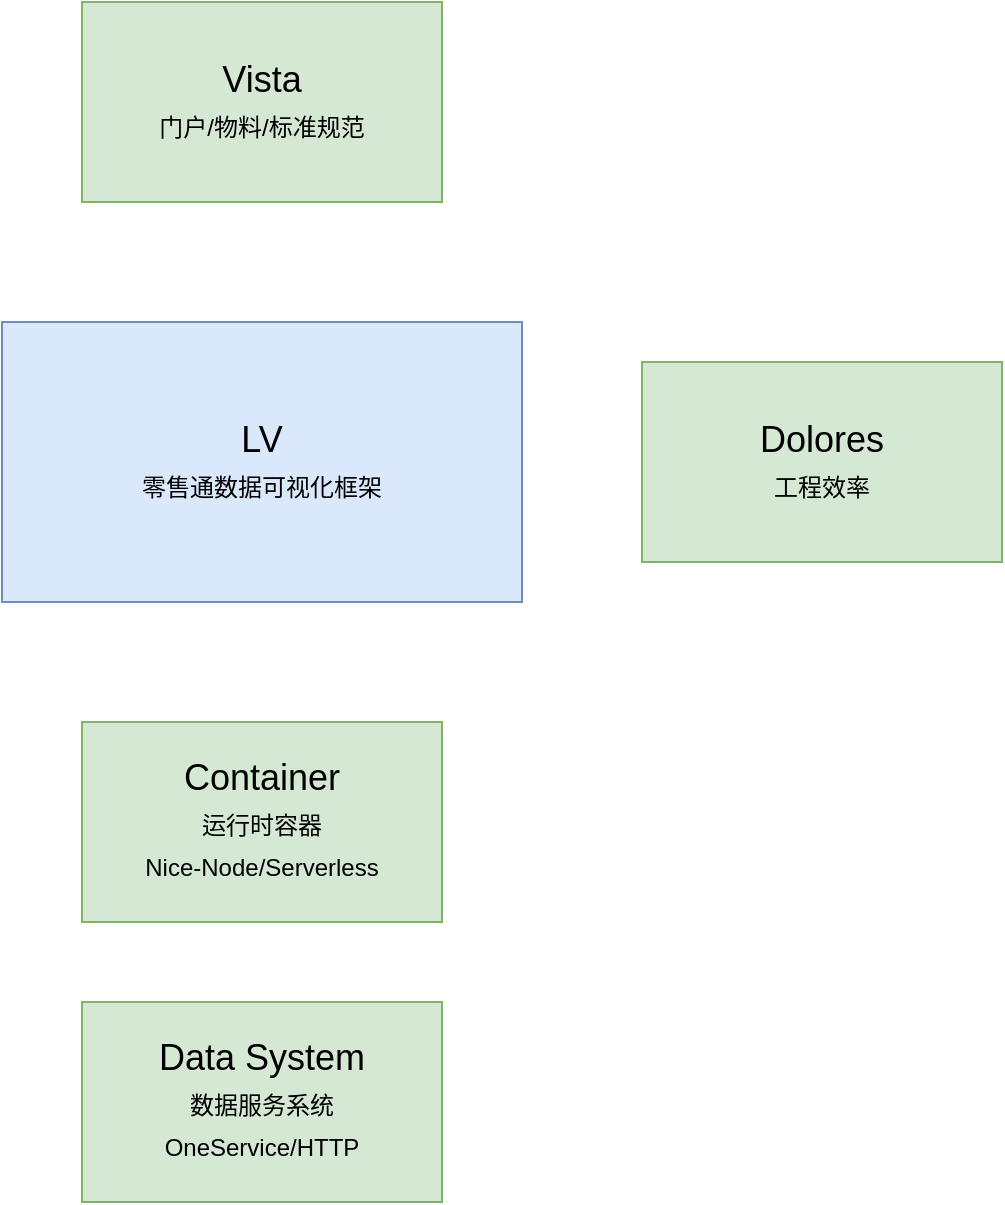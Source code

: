 <mxfile version="11.1.4" type="github"><diagram id="3uBjao8KRy3oevb7okG7" name="LV-Arch-C1"><mxGraphModel dx="1426" dy="778" grid="1" gridSize="10" guides="1" tooltips="1" connect="1" arrows="1" fold="1" page="1" pageScale="1" pageWidth="850" pageHeight="1100" math="0" shadow="0"><root><mxCell id="0"/><mxCell id="1" parent="0"/><mxCell id="ms20QckHnI5jg7-NtDjP-1" value="LV&lt;br&gt;&lt;font style=&quot;font-size: 12px&quot;&gt;零售通数据可视化框架&lt;/font&gt;" style="rounded=0;whiteSpace=wrap;html=1;fontSize=18;fillColor=#dae8fc;strokeColor=#6c8ebf;" parent="1" vertex="1"><mxGeometry x="220" y="180" width="260" height="140" as="geometry"/></mxCell><mxCell id="ms20QckHnI5jg7-NtDjP-11" value="Dolores&lt;br&gt;&lt;font style=&quot;font-size: 12px&quot;&gt;工程效率&lt;/font&gt;" style="rounded=0;whiteSpace=wrap;html=1;fontSize=18;fillColor=#d5e8d4;strokeColor=#82b366;" parent="1" vertex="1"><mxGeometry x="540" y="200" width="180" height="100" as="geometry"/></mxCell><mxCell id="ms20QckHnI5jg7-NtDjP-7" value="Container&lt;br&gt;&lt;font style=&quot;font-size: 12px&quot;&gt;运行时容器&lt;br&gt;Nice-Node/Serverless&lt;/font&gt;" style="rounded=0;whiteSpace=wrap;html=1;fontSize=18;fillColor=#d5e8d4;strokeColor=#82b366;" parent="1" vertex="1"><mxGeometry x="260" y="380" width="180" height="100" as="geometry"/></mxCell><mxCell id="ms20QckHnI5jg7-NtDjP-9" value="Data System&lt;br&gt;&lt;font style=&quot;font-size: 12px&quot;&gt;数据服务系统&lt;br&gt;OneService/HTTP&lt;/font&gt;" style="rounded=0;whiteSpace=wrap;html=1;fontSize=18;fillColor=#d5e8d4;strokeColor=#82b366;" parent="1" vertex="1"><mxGeometry x="260" y="520" width="180" height="100" as="geometry"/></mxCell><mxCell id="ms20QckHnI5jg7-NtDjP-5" value="Vista&lt;br&gt;&lt;font style=&quot;font-size: 12px&quot;&gt;门户/物料/标准规范&lt;/font&gt;" style="rounded=0;whiteSpace=wrap;html=1;fontSize=18;fillColor=#d5e8d4;strokeColor=#82b366;" parent="1" vertex="1"><mxGeometry x="260" y="20" width="180" height="100" as="geometry"/></mxCell></root></mxGraphModel></diagram><diagram id="sjhXPZJU5Lr9zt8lXT4E" name="LV-Arch-C2"><mxGraphModel dx="1426" dy="778" grid="1" gridSize="10" guides="1" tooltips="1" connect="1" arrows="1" fold="1" page="1" pageScale="1" pageWidth="850" pageHeight="1100" math="0" shadow="0"><root><mxCell id="mAktYXOp5nAY_sN5eeta-0"/><mxCell id="mAktYXOp5nAY_sN5eeta-1" parent="mAktYXOp5nAY_sN5eeta-0"/><mxCell id="mAktYXOp5nAY_sN5eeta-10" value="" style="rounded=1;whiteSpace=wrap;html=1;fontSize=18;fillColor=#fad9d5;strokeColor=#ae4132;fontColor=#333333;" vertex="1" parent="mAktYXOp5nAY_sN5eeta-1"><mxGeometry x="120" y="60" width="440" height="540" as="geometry"/></mxCell><mxCell id="mAktYXOp5nAY_sN5eeta-2" value="LV-Portal&lt;br&gt;&lt;font style=&quot;font-size: 12px&quot;&gt;主页&lt;/font&gt;" style="rounded=0;whiteSpace=wrap;html=1;fillColor=#b1ddf0;strokeColor=#10739e;fontSize=18;fontColor=#333333;" vertex="1" parent="mAktYXOp5nAY_sN5eeta-1"><mxGeometry x="160" y="120" width="160" height="80" as="geometry"/></mxCell><mxCell id="mAktYXOp5nAY_sN5eeta-3" value="LV-UI&lt;br&gt;&lt;span style=&quot;font-size: 12px&quot;&gt;物料库&lt;/span&gt;" style="rounded=0;whiteSpace=wrap;html=1;fillColor=#b1ddf0;strokeColor=#10739e;fontSize=18;fontColor=#333333;" vertex="1" parent="mAktYXOp5nAY_sN5eeta-1"><mxGeometry x="360" y="120" width="160" height="80" as="geometry"/></mxCell><mxCell id="mAktYXOp5nAY_sN5eeta-4" value="LV-Development&lt;br&gt;&lt;span style=&quot;font-size: 12px&quot;&gt;在线开发系统&lt;/span&gt;" style="rounded=0;whiteSpace=wrap;html=1;fillColor=#b1ddf0;strokeColor=#10739e;fontSize=18;fontColor=#333333;" vertex="1" parent="mAktYXOp5nAY_sN5eeta-1"><mxGeometry x="360" y="360" width="160" height="80" as="geometry"/></mxCell><mxCell id="mAktYXOp5nAY_sN5eeta-5" value="LV-Design&lt;br&gt;&lt;span style=&quot;font-size: 12px&quot;&gt;设计系统&lt;/span&gt;" style="rounded=0;whiteSpace=wrap;html=1;fillColor=#b1ddf0;strokeColor=#10739e;fontSize=18;fontColor=#333333;" vertex="1" parent="mAktYXOp5nAY_sN5eeta-1"><mxGeometry x="160" y="360" width="160" height="80" as="geometry"/></mxCell><mxCell id="mAktYXOp5nAY_sN5eeta-6" value="LV-Management&lt;br&gt;&lt;span style=&quot;font-size: 12px&quot;&gt;管理系统&lt;/span&gt;" style="rounded=0;whiteSpace=wrap;html=1;fillColor=#b1ddf0;strokeColor=#10739e;fontSize=18;fontColor=#333333;" vertex="1" parent="mAktYXOp5nAY_sN5eeta-1"><mxGeometry x="360" y="240" width="160" height="80" as="geometry"/></mxCell><mxCell id="mAktYXOp5nAY_sN5eeta-7" value="LV-Model&lt;br&gt;&lt;span style=&quot;font-size: 12px&quot;&gt;数据模型系统&lt;/span&gt;" style="rounded=0;whiteSpace=wrap;html=1;fillColor=#b1ddf0;strokeColor=#10739e;fontSize=18;fontColor=#333333;" vertex="1" parent="mAktYXOp5nAY_sN5eeta-1"><mxGeometry x="160" y="240" width="160" height="80" as="geometry"/></mxCell><mxCell id="mAktYXOp5nAY_sN5eeta-8" value="LV-Project&lt;br&gt;&lt;span style=&quot;font-size: 12px&quot;&gt;工程&lt;/span&gt;" style="rounded=0;whiteSpace=wrap;html=1;fillColor=#b1ddf0;strokeColor=#10739e;fontSize=18;fontColor=#333333;" vertex="1" parent="mAktYXOp5nAY_sN5eeta-1"><mxGeometry x="360" y="480" width="160" height="80" as="geometry"/></mxCell><mxCell id="mAktYXOp5nAY_sN5eeta-9" value="LV-Runtime&lt;br&gt;&lt;span style=&quot;font-size: 12px&quot;&gt;运行时&lt;/span&gt;" style="rounded=0;whiteSpace=wrap;html=1;fillColor=#b1ddf0;strokeColor=#10739e;fontSize=18;fontColor=#333333;" vertex="1" parent="mAktYXOp5nAY_sN5eeta-1"><mxGeometry x="160" y="480" width="160" height="80" as="geometry"/></mxCell><mxCell id="1noEQIvOZ-B-coTV_aF7-0" value="LV框架组件视图" style="text;html=1;strokeColor=none;fillColor=none;align=left;verticalAlign=middle;whiteSpace=wrap;rounded=0;fontSize=20;fontColor=#333333;" vertex="1" parent="mAktYXOp5nAY_sN5eeta-1"><mxGeometry x="160" y="80" width="180" height="20" as="geometry"/></mxCell></root></mxGraphModel></diagram></mxfile>
